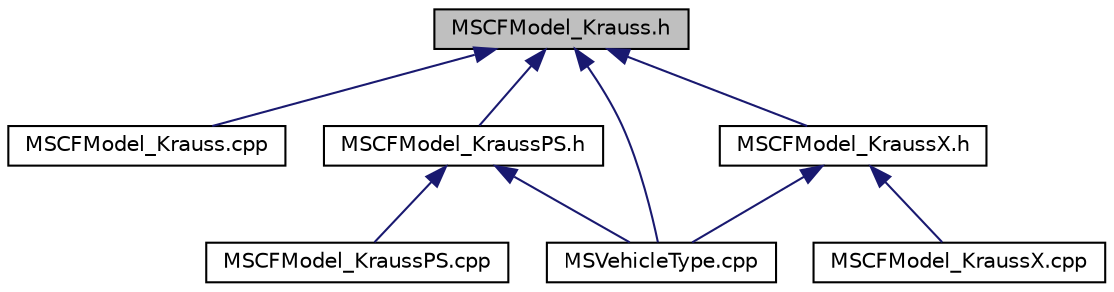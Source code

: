 digraph "MSCFModel_Krauss.h"
{
  edge [fontname="Helvetica",fontsize="10",labelfontname="Helvetica",labelfontsize="10"];
  node [fontname="Helvetica",fontsize="10",shape=record];
  Node19 [label="MSCFModel_Krauss.h",height=0.2,width=0.4,color="black", fillcolor="grey75", style="filled", fontcolor="black"];
  Node19 -> Node20 [dir="back",color="midnightblue",fontsize="10",style="solid",fontname="Helvetica"];
  Node20 [label="MSCFModel_Krauss.cpp",height=0.2,width=0.4,color="black", fillcolor="white", style="filled",URL="$de/d67/_m_s_c_f_model___krauss_8cpp.html"];
  Node19 -> Node21 [dir="back",color="midnightblue",fontsize="10",style="solid",fontname="Helvetica"];
  Node21 [label="MSCFModel_KraussPS.h",height=0.2,width=0.4,color="black", fillcolor="white", style="filled",URL="$dd/d1a/_m_s_c_f_model___krauss_p_s_8h.html"];
  Node21 -> Node22 [dir="back",color="midnightblue",fontsize="10",style="solid",fontname="Helvetica"];
  Node22 [label="MSCFModel_KraussPS.cpp",height=0.2,width=0.4,color="black", fillcolor="white", style="filled",URL="$de/d42/_m_s_c_f_model___krauss_p_s_8cpp.html"];
  Node21 -> Node23 [dir="back",color="midnightblue",fontsize="10",style="solid",fontname="Helvetica"];
  Node23 [label="MSVehicleType.cpp",height=0.2,width=0.4,color="black", fillcolor="white", style="filled",URL="$d1/d63/_m_s_vehicle_type_8cpp.html"];
  Node19 -> Node24 [dir="back",color="midnightblue",fontsize="10",style="solid",fontname="Helvetica"];
  Node24 [label="MSCFModel_KraussX.h",height=0.2,width=0.4,color="black", fillcolor="white", style="filled",URL="$d6/db7/_m_s_c_f_model___krauss_x_8h.html"];
  Node24 -> Node25 [dir="back",color="midnightblue",fontsize="10",style="solid",fontname="Helvetica"];
  Node25 [label="MSCFModel_KraussX.cpp",height=0.2,width=0.4,color="black", fillcolor="white", style="filled",URL="$dc/d99/_m_s_c_f_model___krauss_x_8cpp.html"];
  Node24 -> Node23 [dir="back",color="midnightblue",fontsize="10",style="solid",fontname="Helvetica"];
  Node19 -> Node23 [dir="back",color="midnightblue",fontsize="10",style="solid",fontname="Helvetica"];
}
